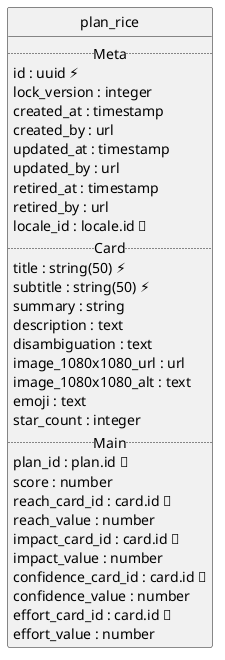 @startuml uml
skinparam monochrome true
skinparam linetype ortho
hide circle

entity plan_rice {
  .. Meta ..
  id : uuid ⚡
  lock_version : integer
  created_at : timestamp
  created_by : url
  updated_at : timestamp
  updated_by : url
  retired_at : timestamp
  retired_by : url
  locale_id : locale.id 🔑
  .. Card ..
  title : string(50) ⚡
  subtitle : string(50) ⚡
  summary : string
  description : text
  disambiguation : text
  image_1080x1080_url : url
  image_1080x1080_alt : text
  emoji : text
  star_count : integer
  .. Main ..
  plan_id : plan.id 🔑
  score : number
  reach_card_id : card.id 🔑
  reach_value : number
  impact_card_id : card.id 🔑
  impact_value : number
  confidence_card_id : card.id 🔑
  confidence_value : number
  effort_card_id : card.id 🔑
  effort_value : number
}

@enduml
